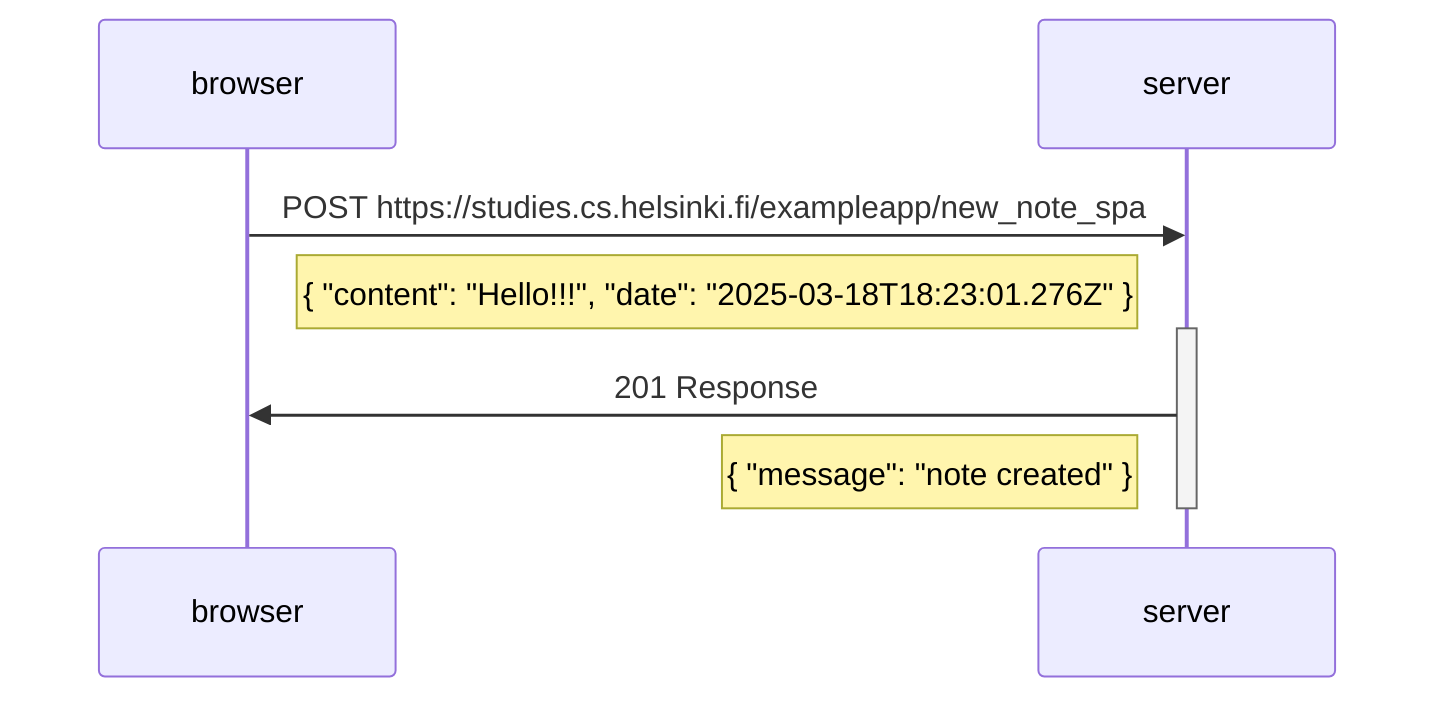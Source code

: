 sequenceDiagram
    participant browser
    participant server

    browser->>server: POST https://studies.cs.helsinki.fi/exampleapp/new_note_spa
    note right of browser: { "content": "Hello!!!", "date": "2025-03-18T18:23:01.276Z" }
    activate server
    server->>browser: 201 Response
    note left of server: { "message": "note created" }
    deactivate server